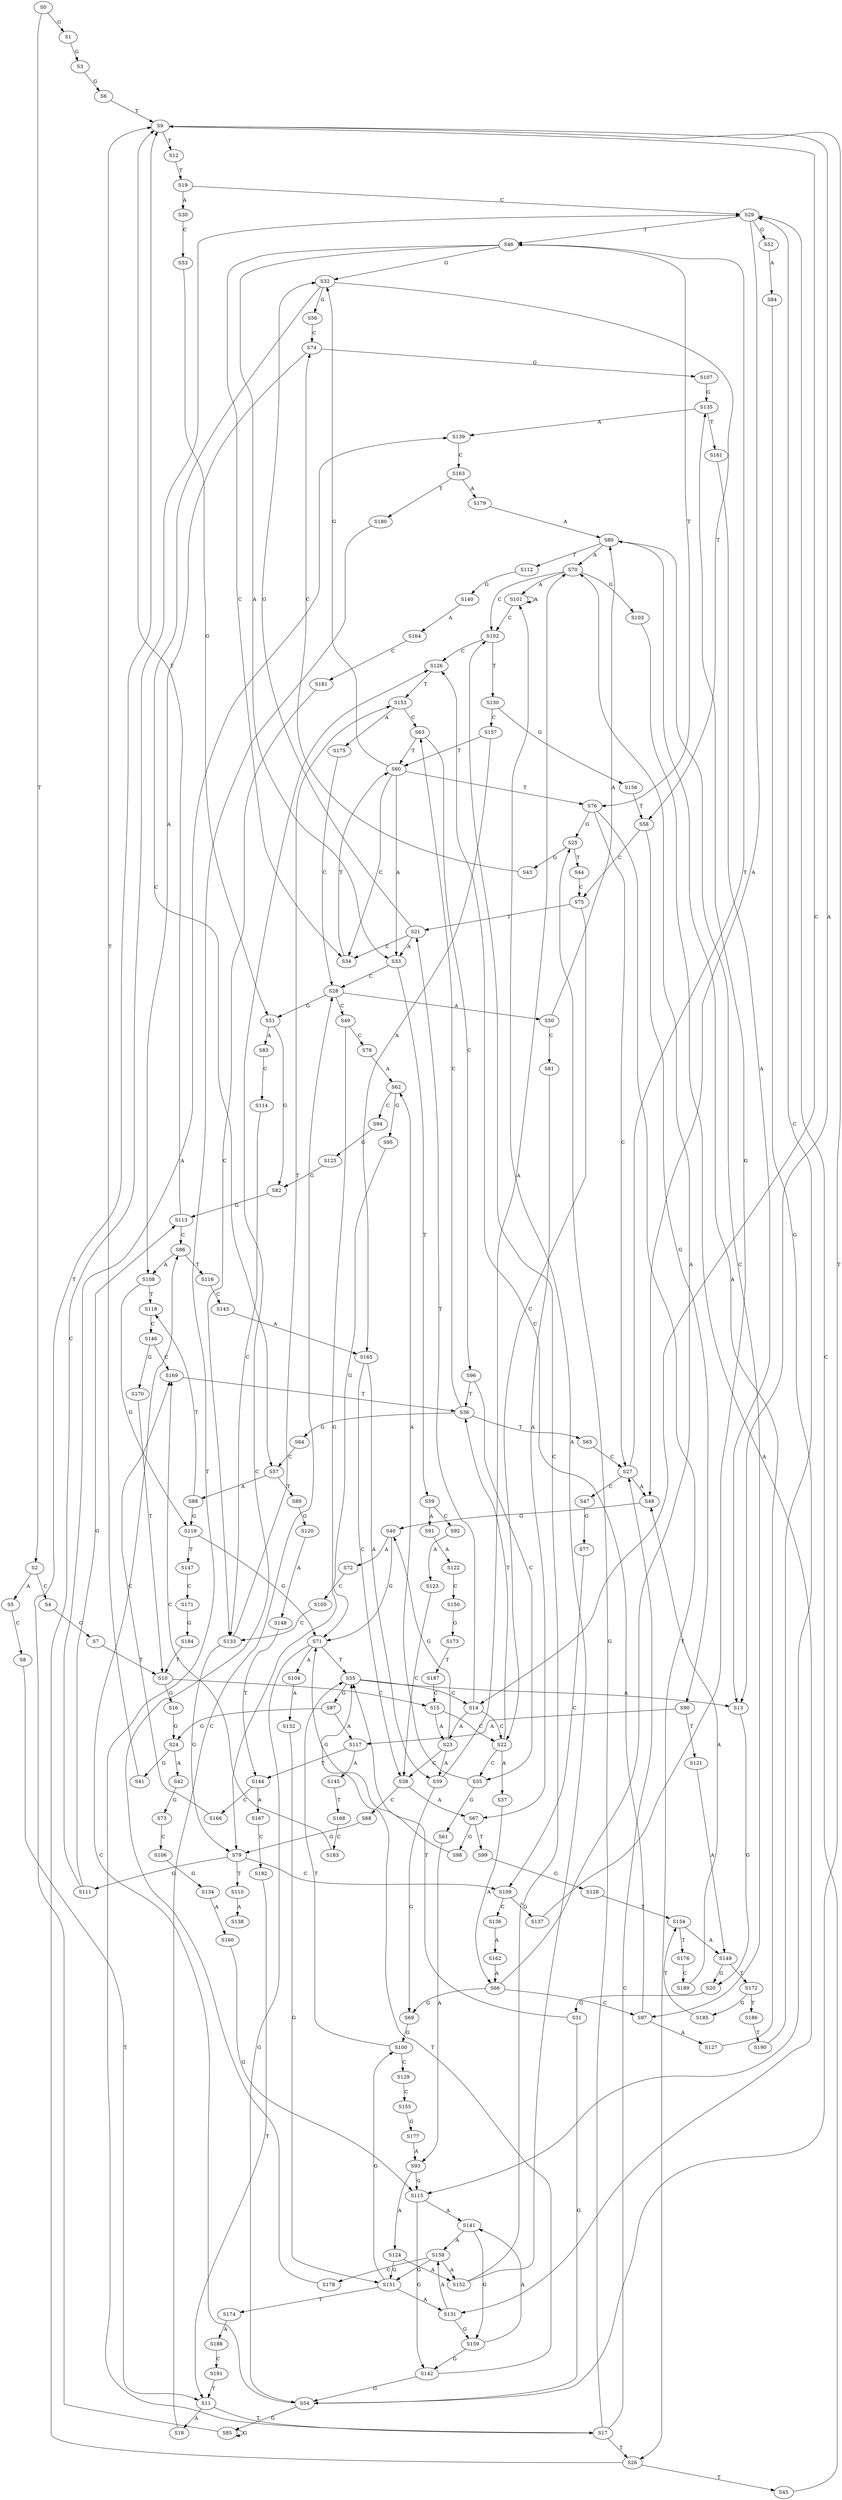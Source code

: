 strict digraph  {
	S0 -> S1 [ label = G ];
	S0 -> S2 [ label = T ];
	S1 -> S3 [ label = G ];
	S2 -> S4 [ label = C ];
	S2 -> S5 [ label = A ];
	S3 -> S6 [ label = G ];
	S4 -> S7 [ label = G ];
	S5 -> S8 [ label = C ];
	S6 -> S9 [ label = T ];
	S7 -> S10 [ label = T ];
	S8 -> S11 [ label = T ];
	S9 -> S12 [ label = T ];
	S9 -> S13 [ label = A ];
	S9 -> S14 [ label = C ];
	S10 -> S15 [ label = C ];
	S10 -> S16 [ label = G ];
	S11 -> S17 [ label = T ];
	S11 -> S18 [ label = A ];
	S12 -> S19 [ label = T ];
	S13 -> S20 [ label = G ];
	S14 -> S21 [ label = T ];
	S14 -> S22 [ label = C ];
	S14 -> S23 [ label = A ];
	S15 -> S23 [ label = A ];
	S15 -> S22 [ label = C ];
	S16 -> S24 [ label = G ];
	S17 -> S25 [ label = G ];
	S17 -> S26 [ label = T ];
	S17 -> S27 [ label = C ];
	S18 -> S28 [ label = C ];
	S19 -> S29 [ label = C ];
	S19 -> S30 [ label = A ];
	S20 -> S31 [ label = G ];
	S21 -> S32 [ label = G ];
	S21 -> S33 [ label = A ];
	S21 -> S34 [ label = C ];
	S22 -> S35 [ label = C ];
	S22 -> S36 [ label = T ];
	S22 -> S37 [ label = A ];
	S23 -> S38 [ label = C ];
	S23 -> S39 [ label = A ];
	S23 -> S40 [ label = G ];
	S24 -> S41 [ label = G ];
	S24 -> S42 [ label = A ];
	S25 -> S43 [ label = G ];
	S25 -> S44 [ label = T ];
	S26 -> S45 [ label = T ];
	S26 -> S29 [ label = C ];
	S27 -> S46 [ label = T ];
	S27 -> S47 [ label = C ];
	S27 -> S48 [ label = A ];
	S28 -> S49 [ label = C ];
	S28 -> S50 [ label = A ];
	S28 -> S51 [ label = G ];
	S29 -> S46 [ label = T ];
	S29 -> S52 [ label = G ];
	S29 -> S48 [ label = A ];
	S30 -> S53 [ label = C ];
	S31 -> S54 [ label = G ];
	S31 -> S55 [ label = T ];
	S32 -> S56 [ label = G ];
	S32 -> S57 [ label = C ];
	S32 -> S58 [ label = T ];
	S33 -> S28 [ label = C ];
	S33 -> S59 [ label = T ];
	S34 -> S60 [ label = T ];
	S35 -> S61 [ label = G ];
	S35 -> S62 [ label = A ];
	S36 -> S63 [ label = C ];
	S36 -> S64 [ label = G ];
	S36 -> S65 [ label = T ];
	S37 -> S66 [ label = A ];
	S38 -> S67 [ label = A ];
	S38 -> S68 [ label = C ];
	S39 -> S69 [ label = G ];
	S39 -> S70 [ label = A ];
	S40 -> S71 [ label = G ];
	S40 -> S72 [ label = A ];
	S41 -> S9 [ label = T ];
	S42 -> S73 [ label = G ];
	S43 -> S74 [ label = C ];
	S44 -> S75 [ label = C ];
	S45 -> S29 [ label = C ];
	S46 -> S32 [ label = G ];
	S46 -> S34 [ label = C ];
	S46 -> S76 [ label = T ];
	S46 -> S33 [ label = A ];
	S47 -> S77 [ label = G ];
	S48 -> S40 [ label = G ];
	S49 -> S78 [ label = C ];
	S49 -> S79 [ label = G ];
	S50 -> S80 [ label = A ];
	S50 -> S81 [ label = C ];
	S51 -> S82 [ label = G ];
	S51 -> S83 [ label = A ];
	S52 -> S84 [ label = A ];
	S53 -> S51 [ label = G ];
	S54 -> S85 [ label = G ];
	S54 -> S86 [ label = C ];
	S54 -> S9 [ label = T ];
	S55 -> S14 [ label = C ];
	S55 -> S87 [ label = G ];
	S55 -> S13 [ label = A ];
	S56 -> S74 [ label = C ];
	S57 -> S88 [ label = A ];
	S57 -> S89 [ label = T ];
	S58 -> S90 [ label = G ];
	S58 -> S75 [ label = C ];
	S59 -> S91 [ label = A ];
	S59 -> S92 [ label = C ];
	S60 -> S33 [ label = A ];
	S60 -> S32 [ label = G ];
	S60 -> S76 [ label = T ];
	S60 -> S34 [ label = C ];
	S61 -> S93 [ label = A ];
	S62 -> S94 [ label = C ];
	S62 -> S95 [ label = G ];
	S63 -> S60 [ label = T ];
	S63 -> S96 [ label = C ];
	S64 -> S57 [ label = C ];
	S65 -> S27 [ label = C ];
	S66 -> S69 [ label = G ];
	S66 -> S70 [ label = A ];
	S66 -> S97 [ label = C ];
	S67 -> S98 [ label = G ];
	S67 -> S99 [ label = T ];
	S68 -> S79 [ label = G ];
	S69 -> S100 [ label = G ];
	S70 -> S101 [ label = A ];
	S70 -> S102 [ label = C ];
	S70 -> S103 [ label = G ];
	S71 -> S55 [ label = T ];
	S71 -> S54 [ label = G ];
	S71 -> S104 [ label = A ];
	S72 -> S105 [ label = C ];
	S73 -> S106 [ label = C ];
	S74 -> S107 [ label = G ];
	S74 -> S108 [ label = A ];
	S75 -> S22 [ label = C ];
	S75 -> S21 [ label = T ];
	S76 -> S25 [ label = G ];
	S76 -> S27 [ label = C ];
	S76 -> S26 [ label = T ];
	S77 -> S109 [ label = C ];
	S78 -> S62 [ label = A ];
	S79 -> S110 [ label = T ];
	S79 -> S111 [ label = G ];
	S79 -> S109 [ label = C ];
	S80 -> S97 [ label = C ];
	S80 -> S112 [ label = T ];
	S80 -> S70 [ label = A ];
	S81 -> S67 [ label = A ];
	S82 -> S113 [ label = G ];
	S83 -> S114 [ label = C ];
	S84 -> S115 [ label = G ];
	S85 -> S9 [ label = T ];
	S85 -> S85 [ label = G ];
	S86 -> S116 [ label = T ];
	S86 -> S108 [ label = A ];
	S87 -> S24 [ label = G ];
	S87 -> S117 [ label = A ];
	S88 -> S118 [ label = T ];
	S88 -> S119 [ label = G ];
	S89 -> S120 [ label = G ];
	S90 -> S121 [ label = T ];
	S90 -> S117 [ label = A ];
	S91 -> S122 [ label = A ];
	S92 -> S123 [ label = A ];
	S93 -> S124 [ label = A ];
	S93 -> S115 [ label = G ];
	S94 -> S125 [ label = G ];
	S95 -> S71 [ label = G ];
	S96 -> S36 [ label = T ];
	S96 -> S35 [ label = C ];
	S97 -> S126 [ label = C ];
	S97 -> S127 [ label = A ];
	S98 -> S71 [ label = G ];
	S99 -> S128 [ label = G ];
	S100 -> S55 [ label = T ];
	S100 -> S129 [ label = C ];
	S101 -> S102 [ label = C ];
	S101 -> S101 [ label = A ];
	S102 -> S130 [ label = T ];
	S102 -> S126 [ label = C ];
	S103 -> S131 [ label = A ];
	S104 -> S132 [ label = A ];
	S105 -> S133 [ label = C ];
	S106 -> S134 [ label = G ];
	S107 -> S135 [ label = G ];
	S108 -> S119 [ label = G ];
	S108 -> S118 [ label = T ];
	S109 -> S136 [ label = C ];
	S109 -> S137 [ label = G ];
	S110 -> S138 [ label = A ];
	S111 -> S113 [ label = G ];
	S111 -> S139 [ label = A ];
	S112 -> S140 [ label = G ];
	S113 -> S86 [ label = C ];
	S113 -> S9 [ label = T ];
	S114 -> S133 [ label = C ];
	S115 -> S141 [ label = A ];
	S115 -> S142 [ label = G ];
	S116 -> S143 [ label = C ];
	S117 -> S144 [ label = T ];
	S117 -> S145 [ label = A ];
	S118 -> S146 [ label = C ];
	S119 -> S71 [ label = G ];
	S119 -> S147 [ label = T ];
	S120 -> S148 [ label = A ];
	S121 -> S149 [ label = A ];
	S122 -> S150 [ label = C ];
	S123 -> S38 [ label = C ];
	S124 -> S151 [ label = G ];
	S124 -> S152 [ label = A ];
	S125 -> S82 [ label = G ];
	S126 -> S153 [ label = T ];
	S127 -> S80 [ label = A ];
	S128 -> S154 [ label = T ];
	S129 -> S155 [ label = C ];
	S130 -> S156 [ label = G ];
	S130 -> S157 [ label = C ];
	S131 -> S158 [ label = A ];
	S131 -> S159 [ label = G ];
	S132 -> S151 [ label = G ];
	S133 -> S153 [ label = T ];
	S133 -> S79 [ label = G ];
	S134 -> S160 [ label = A ];
	S135 -> S161 [ label = T ];
	S135 -> S139 [ label = A ];
	S136 -> S162 [ label = A ];
	S137 -> S135 [ label = G ];
	S139 -> S163 [ label = C ];
	S140 -> S164 [ label = A ];
	S141 -> S158 [ label = A ];
	S141 -> S159 [ label = G ];
	S142 -> S55 [ label = T ];
	S142 -> S54 [ label = G ];
	S143 -> S165 [ label = A ];
	S144 -> S166 [ label = C ];
	S144 -> S167 [ label = A ];
	S145 -> S168 [ label = T ];
	S146 -> S169 [ label = C ];
	S146 -> S170 [ label = G ];
	S147 -> S171 [ label = C ];
	S148 -> S144 [ label = T ];
	S149 -> S20 [ label = G ];
	S149 -> S172 [ label = T ];
	S150 -> S173 [ label = G ];
	S151 -> S131 [ label = A ];
	S151 -> S174 [ label = T ];
	S151 -> S100 [ label = G ];
	S152 -> S102 [ label = C ];
	S152 -> S101 [ label = A ];
	S153 -> S63 [ label = C ];
	S153 -> S175 [ label = A ];
	S154 -> S149 [ label = A ];
	S154 -> S176 [ label = T ];
	S155 -> S177 [ label = G ];
	S156 -> S58 [ label = T ];
	S157 -> S165 [ label = A ];
	S157 -> S60 [ label = T ];
	S158 -> S178 [ label = C ];
	S158 -> S152 [ label = A ];
	S158 -> S151 [ label = G ];
	S159 -> S141 [ label = A ];
	S159 -> S142 [ label = G ];
	S160 -> S115 [ label = G ];
	S161 -> S13 [ label = A ];
	S162 -> S66 [ label = A ];
	S163 -> S179 [ label = A ];
	S163 -> S180 [ label = T ];
	S164 -> S181 [ label = C ];
	S165 -> S39 [ label = A ];
	S165 -> S38 [ label = C ];
	S166 -> S169 [ label = C ];
	S167 -> S182 [ label = C ];
	S168 -> S183 [ label = C ];
	S169 -> S36 [ label = T ];
	S170 -> S10 [ label = T ];
	S171 -> S184 [ label = G ];
	S172 -> S185 [ label = G ];
	S172 -> S186 [ label = T ];
	S173 -> S187 [ label = T ];
	S174 -> S188 [ label = A ];
	S175 -> S28 [ label = C ];
	S176 -> S189 [ label = C ];
	S177 -> S93 [ label = A ];
	S178 -> S126 [ label = C ];
	S179 -> S80 [ label = A ];
	S180 -> S17 [ label = T ];
	S181 -> S133 [ label = C ];
	S182 -> S11 [ label = T ];
	S183 -> S169 [ label = C ];
	S184 -> S10 [ label = T ];
	S185 -> S154 [ label = T ];
	S186 -> S190 [ label = T ];
	S187 -> S15 [ label = C ];
	S188 -> S191 [ label = C ];
	S189 -> S48 [ label = A ];
	S190 -> S29 [ label = C ];
	S191 -> S11 [ label = T ];
}
